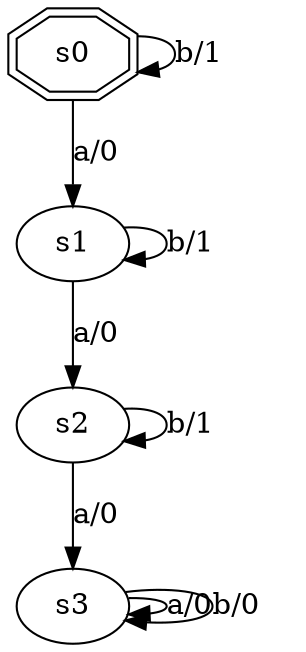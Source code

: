 digraph test_17 {
    s0 -> s0 [label="b/1"];
    s0 -> s1 [label="a/0"];
    s1 -> s1 [label="b/1"];
    s1 -> s2 [label="a/0"];
    s2 -> s2 [label="b/1"];
    s2 -> s3 [label="a/0"];
    s3 -> s3 [label="a/0"];
    s3 -> s3 [label="b/0"];
    s0 [shape=doubleoctagon];
}
